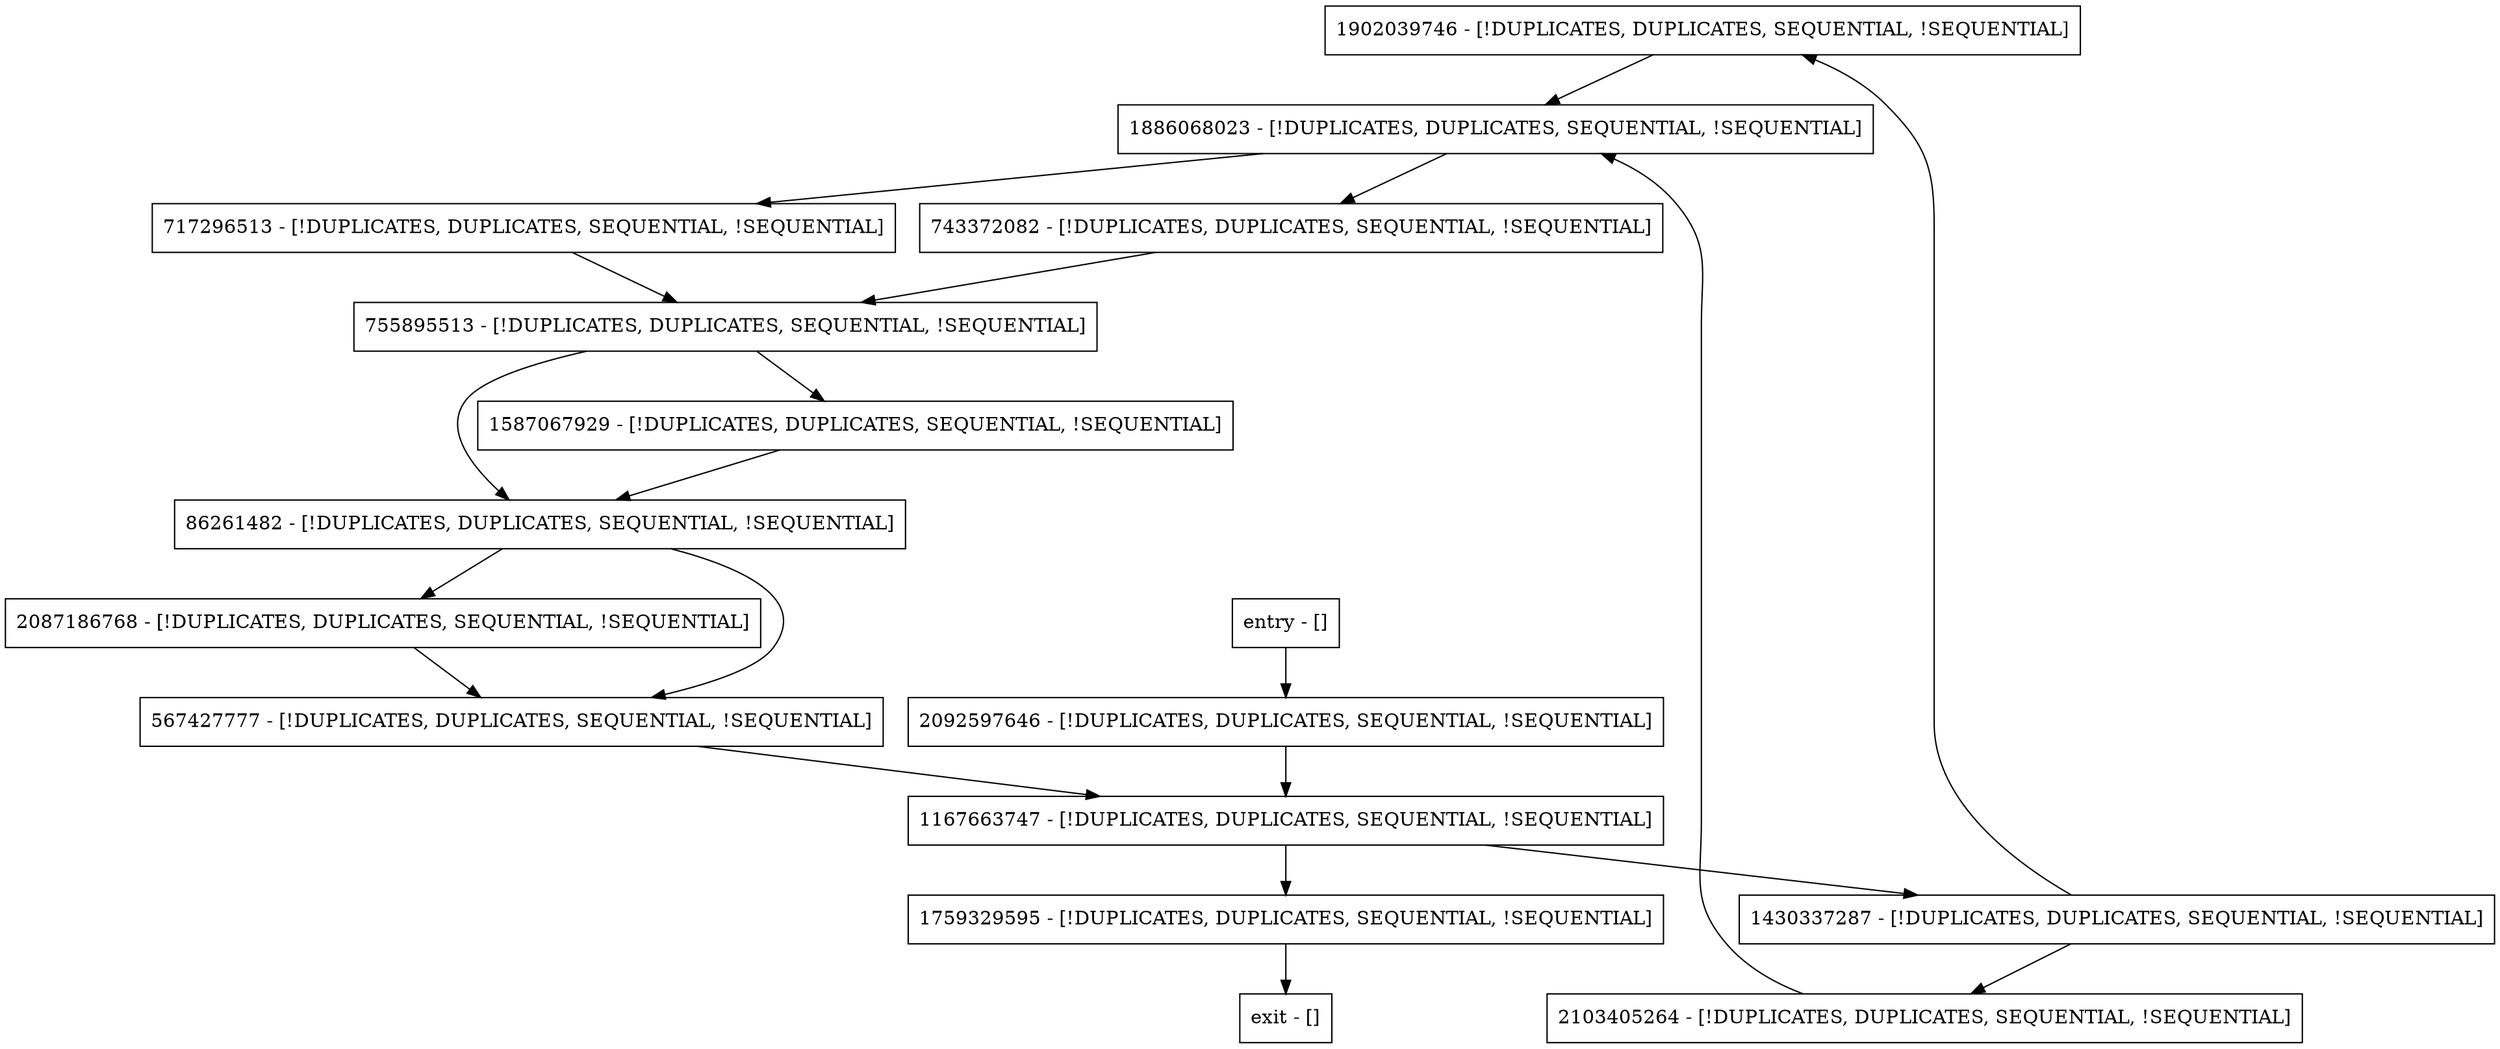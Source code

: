 digraph populate {
node [shape=record];
1902039746 [label="1902039746 - [!DUPLICATES, DUPLICATES, SEQUENTIAL, !SEQUENTIAL]"];
567427777 [label="567427777 - [!DUPLICATES, DUPLICATES, SEQUENTIAL, !SEQUENTIAL]"];
743372082 [label="743372082 - [!DUPLICATES, DUPLICATES, SEQUENTIAL, !SEQUENTIAL]"];
1759329595 [label="1759329595 - [!DUPLICATES, DUPLICATES, SEQUENTIAL, !SEQUENTIAL]"];
2092597646 [label="2092597646 - [!DUPLICATES, DUPLICATES, SEQUENTIAL, !SEQUENTIAL]"];
86261482 [label="86261482 - [!DUPLICATES, DUPLICATES, SEQUENTIAL, !SEQUENTIAL]"];
entry [label="entry - []"];
exit [label="exit - []"];
1430337287 [label="1430337287 - [!DUPLICATES, DUPLICATES, SEQUENTIAL, !SEQUENTIAL]"];
1886068023 [label="1886068023 - [!DUPLICATES, DUPLICATES, SEQUENTIAL, !SEQUENTIAL]"];
717296513 [label="717296513 - [!DUPLICATES, DUPLICATES, SEQUENTIAL, !SEQUENTIAL]"];
2087186768 [label="2087186768 - [!DUPLICATES, DUPLICATES, SEQUENTIAL, !SEQUENTIAL]"];
2103405264 [label="2103405264 - [!DUPLICATES, DUPLICATES, SEQUENTIAL, !SEQUENTIAL]"];
1167663747 [label="1167663747 - [!DUPLICATES, DUPLICATES, SEQUENTIAL, !SEQUENTIAL]"];
755895513 [label="755895513 - [!DUPLICATES, DUPLICATES, SEQUENTIAL, !SEQUENTIAL]"];
1587067929 [label="1587067929 - [!DUPLICATES, DUPLICATES, SEQUENTIAL, !SEQUENTIAL]"];
entry;
exit;
1902039746 -> 1886068023;
567427777 -> 1167663747;
743372082 -> 755895513;
1759329595 -> exit;
2092597646 -> 1167663747;
86261482 -> 567427777;
86261482 -> 2087186768;
entry -> 2092597646;
1430337287 -> 1902039746;
1430337287 -> 2103405264;
1886068023 -> 743372082;
1886068023 -> 717296513;
717296513 -> 755895513;
2087186768 -> 567427777;
2103405264 -> 1886068023;
1167663747 -> 1430337287;
1167663747 -> 1759329595;
755895513 -> 86261482;
755895513 -> 1587067929;
1587067929 -> 86261482;
}
